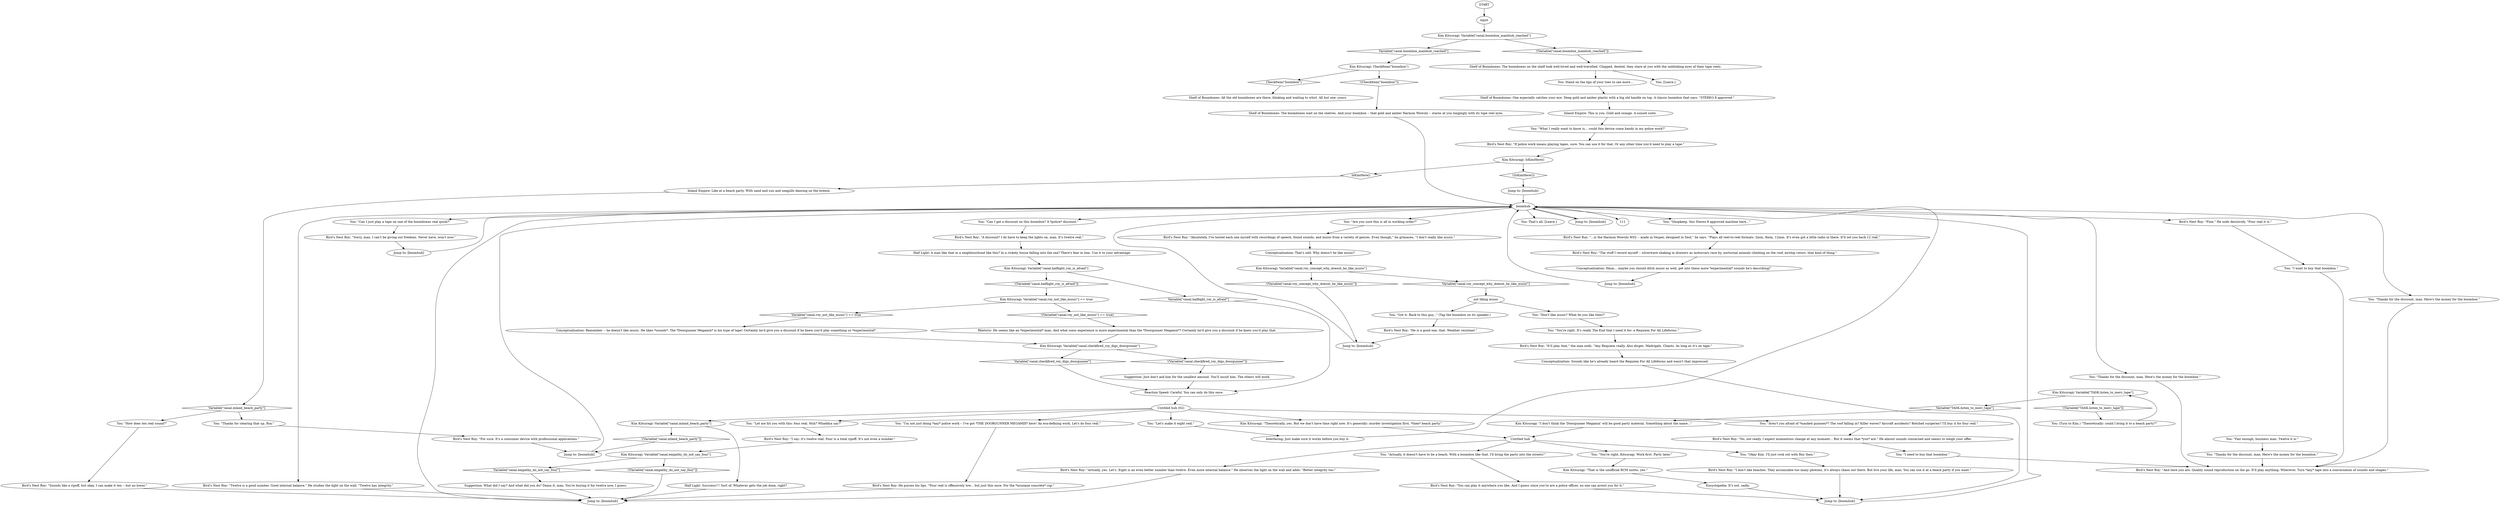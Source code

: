 # PAWNSHOP / SHELF OF BOOMBOXES
# You look at and ask Roy about the boombox.
# ==================================================
digraph G {
	  0 [label="START"];
	  1 [label="input"];
	  2 [label="Bird's Nest Roy: \"You can play it anywhere you like. And I guess since you're are a police officer, no one can arrest you for it.\""];
	  3 [label="Kim Kitsuragi: \"I don't think the 'Doorgunner Megamix' will be good party material. Something about the name...\""];
	  4 [label="Shelf of Boomboxes: The boomboxes on the shelf look well-loved and well-travelled. Chipped, dented, they stare at you with the unblinking eyes of their tape reels."];
	  5 [label="Bird's Nest Roy: \"A discount? I do have to keep the lights on, man. It's twelve reál.\""];
	  6 [label="Kim Kitsuragi: Variable[\"canal.roy_concept_why_doesnt_he_like_music\"]"];
	  7 [label="Variable[\"canal.roy_concept_why_doesnt_he_like_music\"]", shape=diamond];
	  8 [label="!(Variable[\"canal.roy_concept_why_doesnt_he_like_music\"])", shape=diamond];
	  9 [label="Kim Kitsuragi: Variable[\"canal.empathy_do_not_say_four\"]"];
	  10 [label="Variable[\"canal.empathy_do_not_say_four\"]", shape=diamond];
	  11 [label="!(Variable[\"canal.empathy_do_not_say_four\"])", shape=diamond];
	  12 [label="Jump to: [boomhub]"];
	  13 [label="Jump to: [boomhub]"];
	  14 [label="Conceptualization: Hmm... maybe you should ditch music as well, get into these more *experimental* sounds he's describing?"];
	  15 [label="Half Light: A man like that in a neighbourhood like this? In a rickety house falling into the sea? There's fear in him. Use it to your advantage."];
	  16 [label="You: \"Are you sure this is all in working order?\""];
	  17 [label="Jump to: [boomhub]"];
	  18 [label="Suggestion: Just don't ask him for the smallest amount. You'll insult him. The others will work."];
	  19 [label="You: \"Aren't you afraid of *masked gunmen*? The roof falling in? Killer waves? Aircraft accidents? Botched surgeries? I'll buy it for four reál.\""];
	  20 [label="Conceptualization: That's odd. Why doesn't he like music?"];
	  21 [label="Conceptualization: Remember -- he doesn't like music. He likes *sounds*. The *Doorgunner Megamix* is his type of tape! Certainly he'd give you a discount if he knew you'd play something so *experimental*."];
	  22 [label="Conceptualization: Sounds like he's already heard the Requiem For All Lifeforms and wasn't that impressed."];
	  23 [label="Encyclopedia: It's not, sadly."];
	  24 [label="Bird's Nest Roy: \"...is the Harmon Wowshi W02 -- made in Vesper, designed in Seol,\" he says. \"Plays all reel-to-reel formats: 2mm, 8mm, 12mm. It's even got a little radio in there. It'll set you back 12 reál.\""];
	  25 [label="You: \"Don't like music? What do you like then?\""];
	  26 [label="Shelf of Boomboxes: One especially catches your eye. Deep gold and amber plastic with a big old handle on top. A classic boombox that says: \"STEREO 8 approved.\""];
	  27 [label="Inland Empire: Like at a beach party. With sand and sun and seagulls dancing on the breeze."];
	  28 [label="You: \"You're right, Kitsuragi. Work first. Party later.\""];
	  29 [label="Reaction Speed: Careful. You can only do this once."];
	  30 [label="Bird's Nest Roy: \"Absolutely. I've tested each one myself with recordings of speech, found sounds, and music from a variety of genres. Even though,\" he grimaces, \"I don't really like music.\""];
	  31 [label="Shelf of Boomboxes: The boomboxes wait on the shelves. And your boombox -- that gold and amber Harmon Wowshi -- stares at you longingly with its tape reel eyes."];
	  32 [label="You: [Leave.]"];
	  33 [label="Bird's Nest Roy: \"He is a good one, that. Weather resistant.\""];
	  34 [label="Kim Kitsuragi: Variable[\"canal.halflight_roy_is_afraid\"]"];
	  35 [label="Variable[\"canal.halflight_roy_is_afraid\"]", shape=diamond];
	  36 [label="!(Variable[\"canal.halflight_roy_is_afraid\"])", shape=diamond];
	  37 [label="You: \"I'm not just doing *any* police work -- I've got *THE DOORGUNNER MEGAMIX* here! An era-defining work. Let's do four reál.\""];
	  38 [label="You: \"Let me hit you with this: four reál. Huh? Whaddya say?\""];
	  39 [label="Inland Empire: This is you. Gold and orange. A sunset suite."];
	  40 [label="You: \"Can I just play a tape on one of the boomboxes real quick?\""];
	  41 [label="Bird's Nest Roy: \"Sorry, man. I can't be giving out freebies. Never have, won't now.\""];
	  42 [label="Jump to: [boomhub]"];
	  43 [label="Bird's Nest Roy: \"I don't like beaches. They accumulate too many photons, it's always chaos out there. But live your life, man. You can use it at a beach party if you want.\""];
	  44 [label="Kim Kitsuragi: Variable[\"canal.checkfired_roy_digs_doorgunner\"]"];
	  45 [label="Variable[\"canal.checkfired_roy_digs_doorgunner\"]", shape=diamond];
	  46 [label="!(Variable[\"canal.checkfired_roy_digs_doorgunner\"])", shape=diamond];
	  47 [label="Shelf of Boomboxes: All the old boomboxes are there, blinking and waiting to whirl. All but one: yours."];
	  48 [label="Suggestion: What did I say? And what did you do? Damn it, man. You're buying it for twelve now, I guess."];
	  49 [label="Jump to: [boomhub]"];
	  50 [label="Untitled hub"];
	  51 [label="boomhub"];
	  52 [label="Kim Kitsuragi: \"That is the unofficial RCM motto, yes.\""];
	  53 [label="You: \"Okay Kim. I'll just rock out with Roy then.\""];
	  54 [label="You: Stand on the tips of your toes to see more..."];
	  55 [label="Bird's Nest Roy: \"If police work means playing tapes, sure. You can use it for that. Or any other time you'd need to play a tape.\""];
	  56 [label="You: \"Got it. Back to this guy...\" (Tap the boombox on its speaker.)"];
	  57 [label="You: \"Thanks for clearing that up, Roy.\""];
	  58 [label="Bird's Nest Roy: \"Sounds like a ripoff, but okay. I can make it ten -- but no lower.\""];
	  59 [label="Kim Kitsuragi: Variable[\"TASK.listen_to_merc_tape\"]"];
	  60 [label="Variable[\"TASK.listen_to_merc_tape\"]", shape=diamond];
	  61 [label="!(Variable[\"TASK.listen_to_merc_tape\"])", shape=diamond];
	  62 [label="Kim Kitsuragi: IsKimHere()"];
	  63 [label="IsKimHere()", shape=diamond];
	  64 [label="!(IsKimHere())", shape=diamond];
	  65 [label="Untitled hub (02)"];
	  66 [label="Kim Kitsuragi: Variable[\"canal.boombox_mainhub_reached\"]"];
	  67 [label="Variable[\"canal.boombox_mainhub_reached\"]", shape=diamond];
	  68 [label="!(Variable[\"canal.boombox_mainhub_reached\"])", shape=diamond];
	  69 [label="Bird's Nest Roy: \"It'll play that,\" the man nods. \"Any Requiem really. Also dirges. Madrigals. Chants. As long as it's on tape.\""];
	  70 [label="Bird's Nest Roy: \"No, not really. I expect momentous change at any moment... But it seems that *you* are.\" He almost sounds concerned and seems to weigh your offer."];
	  71 [label="Kim Kitsuragi: CheckItem(\"boombox\")"];
	  72 [label="CheckItem(\"boombox\")", shape=diamond];
	  73 [label="!(CheckItem(\"boombox\"))", shape=diamond];
	  74 [label="You: That's all. [Leave.]"];
	  75 [label="You: \"Let's make it eight reál.\""];
	  76 [label="You: \"Thanks for the discount, man. Here's the money for the boombox.\""];
	  77 [label="Jump to: [boomhub]"];
	  78 [label="Rhetoric: He seems like an *experimental* man. And what sonic experience is more experimental than the *Doorgunner Megamix*? Certainly he'd give you a discount if he knew you'd play that."];
	  79 [label="Kim Kitsuragi: Variable[\"canal.roy_not_like_music\"] == true"];
	  80 [label="Variable[\"canal.roy_not_like_music\"] == true", shape=diamond];
	  81 [label="!(Variable[\"canal.roy_not_like_music\"] == true)", shape=diamond];
	  82 [label="Bird's Nest Roy: \"And here you are. Quality sound reproduction on the go. It'll play anything. Wherever. Turn *any* tape into a conversation of sounds and shapes.\""];
	  83 [label="You: \"Thanks for the discount, man. Here's the money for the boombox.\""];
	  84 [label="You: \"Actually, it doesn't have to be a beach. With a boombox like that, I'll bring the party into the streets!\""];
	  85 [label="Bird's Nest Roy: He purses his lips. \"Four reál is offensively low... but just this once. For the *musique concrète* cop.\""];
	  86 [label="You: \"Shopkeep, this Stereo 8 approved machine here...\""];
	  87 [label="Jump to: [boomhub]"];
	  88 [label="not liking music"];
	  89 [label="Bird's Nest Roy: \"For sure. It's a consumer device with professional applications.\""];
	  90 [label="Bird's Nest Roy: \"I say: it's twelve reál. Four is a total ripoff. It's not even a number.\""];
	  91 [label="You: \"Fair enough, business man. Twelve it is.\""];
	  92 [label="Kim Kitsuragi: \"Theoretically, yes. But we don't have time right now. It's generally: murder investigation first, *then* beach party.\""];
	  93 [label="You: (Turn to Kim.) \"Theoretically: could I bring it to a beach party?\""];
	  94 [label="You: \"How does ten reál sound?\""];
	  95 [label="Kim Kitsuragi: Variable[\"canal.inland_beach_party\"]"];
	  96 [label="Variable[\"canal.inland_beach_party\"]", shape=diamond];
	  97 [label="!(Variable[\"canal.inland_beach_party\"])", shape=diamond];
	  98 [label="Half Light: Succcess!!! Sort of. Whatever gets the job done, right?"];
	  99 [label="You: \"I want to buy that boombox.\""];
	  100 [label="Jump to: [boomhub]"];
	  101 [label="Bird's Nest Roy: \"The stuff I record myself -- silverware shaking in drawers as motorcars race by, nocturnal animals climbing on the roof, airship rotors, that kind of thing.\""];
	  102 [label="You: \"You're right. It's really The End that I need it for: a Requiem For All Lifeforms.\""];
	  103 [label="Bird's Nest Roy: \"Actually, yes. Let's. Eight is an even better number than twelve. Even more internal balance.\" He observes the light on the wall and adds: \"Better integrity too.\""];
	  104 [label="Interfacing: Just make sure it works before you buy it."];
	  105 [label="You: \"What I really want to know is... could this device come handy in my police work?\""];
	  106 [label="You: \"Can I get a discount on this boombox? A *police* discount.\""];
	  107 [label="Bird's Nest Roy: \"Twelve is a good number. Good internal balance.\" He studies the light on the wall. \"Twelve has integrity.\""];
	  108 [label="You: \"Thanks for the discount, man. Here's the money for the boombox.\""];
	  109 [label="Bird's Nest Roy: \"Fine.\" He nods decisively. \"Four reál it is.\""];
	  110 [label="You: \"I need to buy that boombox.\""];
	  0 -> 1
	  1 -> 66
	  2 -> 17
	  3 -> 50
	  4 -> 32
	  4 -> 54
	  5 -> 15
	  6 -> 8
	  6 -> 7
	  7 -> 88
	  8 -> 87
	  9 -> 10
	  9 -> 11
	  10 -> 48
	  11 -> 42
	  12 -> 51
	  13 -> 51
	  14 -> 12
	  15 -> 34
	  16 -> 30
	  17 -> 51
	  18 -> 29
	  19 -> 70
	  20 -> 6
	  21 -> 44
	  22 -> 17
	  23 -> 17
	  24 -> 101
	  25 -> 102
	  26 -> 39
	  27 -> 96
	  28 -> 52
	  29 -> 65
	  30 -> 20
	  31 -> 51
	  33 -> 87
	  34 -> 35
	  34 -> 36
	  35 -> 29
	  36 -> 79
	  37 -> 85
	  38 -> 90
	  39 -> 105
	  40 -> 41
	  41 -> 13
	  42 -> 51
	  43 -> 17
	  44 -> 45
	  44 -> 46
	  45 -> 29
	  46 -> 18
	  48 -> 42
	  49 -> 51
	  50 -> 28
	  50 -> 84
	  50 -> 53
	  50 -> 103
	  51 -> 100
	  51 -> 40
	  51 -> 106
	  51 -> 107
	  51 -> 76
	  51 -> 109
	  51 -> 74
	  51 -> 111
	  51 -> 16
	  51 -> 83
	  51 -> 86
	  52 -> 23
	  53 -> 43
	  54 -> 26
	  55 -> 62
	  56 -> 33
	  57 -> 89
	  58 -> 42
	  59 -> 60
	  59 -> 61
	  60 -> 3
	  61 -> 93
	  62 -> 64
	  62 -> 63
	  63 -> 27
	  64 -> 49
	  65 -> 37
	  65 -> 38
	  65 -> 75
	  65 -> 19
	  65 -> 92
	  65 -> 95
	  66 -> 67
	  66 -> 68
	  67 -> 71
	  68 -> 4
	  69 -> 22
	  70 -> 110
	  71 -> 72
	  71 -> 73
	  72 -> 47
	  73 -> 31
	  75 -> 104
	  76 -> 82
	  77 -> 51
	  78 -> 44
	  79 -> 80
	  79 -> 81
	  80 -> 21
	  81 -> 78
	  83 -> 82
	  84 -> 2
	  85 -> 42
	  86 -> 24
	  87 -> 51
	  88 -> 56
	  88 -> 25
	  89 -> 77
	  90 -> 9
	  91 -> 108
	  92 -> 50
	  93 -> 59
	  94 -> 58
	  95 -> 97
	  95 -> 98
	  96 -> 57
	  96 -> 94
	  97 -> 77
	  98 -> 42
	  99 -> 82
	  100 -> 51
	  101 -> 14
	  102 -> 69
	  103 -> 42
	  104 -> 51
	  105 -> 55
	  106 -> 5
	  107 -> 42
	  108 -> 82
	  109 -> 99
	  110 -> 82
}

